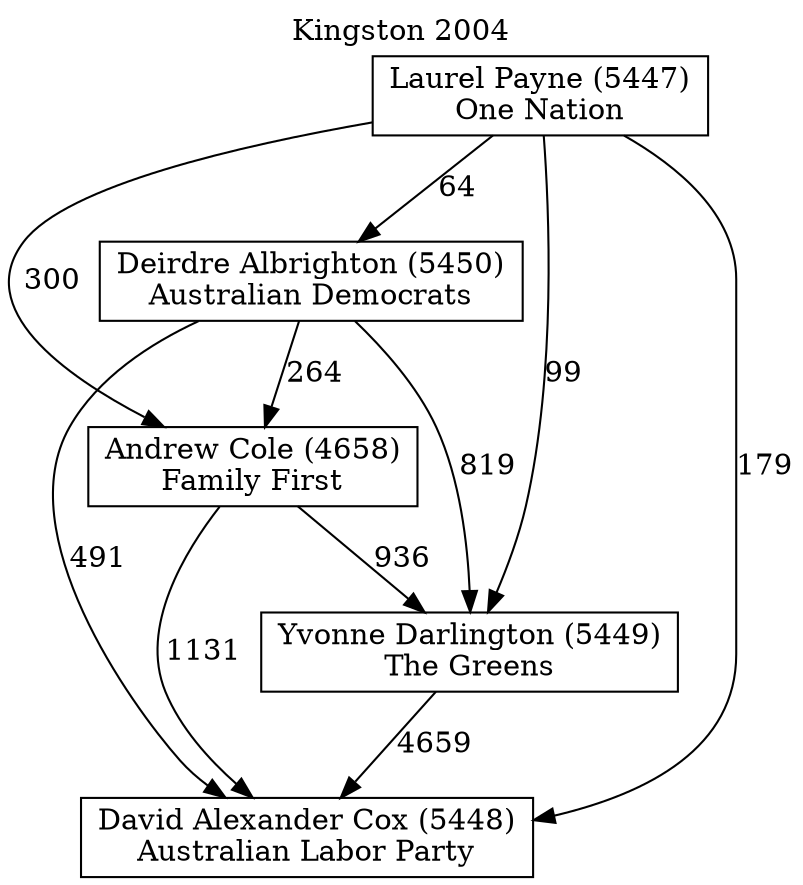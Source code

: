 // House preference flow
digraph "David Alexander Cox (5448)_Kingston_2004" {
	graph [label="Kingston 2004" labelloc=t mclimit=10]
	node [shape=box]
	"David Alexander Cox (5448)" [label="David Alexander Cox (5448)
Australian Labor Party"]
	"Yvonne Darlington (5449)" [label="Yvonne Darlington (5449)
The Greens"]
	"Andrew Cole (4658)" [label="Andrew Cole (4658)
Family First"]
	"Deirdre Albrighton (5450)" [label="Deirdre Albrighton (5450)
Australian Democrats"]
	"Laurel Payne (5447)" [label="Laurel Payne (5447)
One Nation"]
	"Yvonne Darlington (5449)" -> "David Alexander Cox (5448)" [label=4659]
	"Andrew Cole (4658)" -> "Yvonne Darlington (5449)" [label=936]
	"Deirdre Albrighton (5450)" -> "Andrew Cole (4658)" [label=264]
	"Laurel Payne (5447)" -> "Deirdre Albrighton (5450)" [label=64]
	"Andrew Cole (4658)" -> "David Alexander Cox (5448)" [label=1131]
	"Deirdre Albrighton (5450)" -> "David Alexander Cox (5448)" [label=491]
	"Laurel Payne (5447)" -> "David Alexander Cox (5448)" [label=179]
	"Laurel Payne (5447)" -> "Andrew Cole (4658)" [label=300]
	"Deirdre Albrighton (5450)" -> "Yvonne Darlington (5449)" [label=819]
	"Laurel Payne (5447)" -> "Yvonne Darlington (5449)" [label=99]
}
